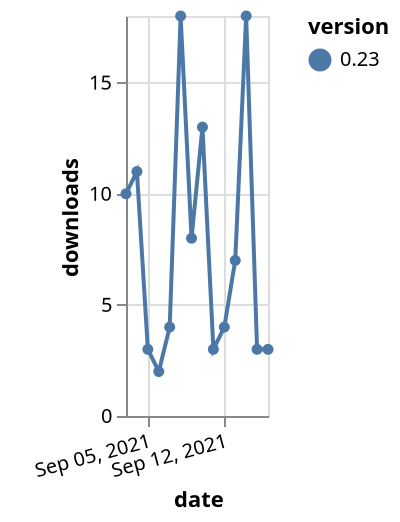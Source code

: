 {"$schema": "https://vega.github.io/schema/vega-lite/v5.json", "description": "A simple bar chart with embedded data.", "data": {"values": [{"date": "2021-09-03", "total": 8615, "delta": 10, "version": "0.23"}, {"date": "2021-09-04", "total": 8626, "delta": 11, "version": "0.23"}, {"date": "2021-09-05", "total": 8629, "delta": 3, "version": "0.23"}, {"date": "2021-09-06", "total": 8631, "delta": 2, "version": "0.23"}, {"date": "2021-09-07", "total": 8635, "delta": 4, "version": "0.23"}, {"date": "2021-09-08", "total": 8653, "delta": 18, "version": "0.23"}, {"date": "2021-09-09", "total": 8661, "delta": 8, "version": "0.23"}, {"date": "2021-09-10", "total": 8674, "delta": 13, "version": "0.23"}, {"date": "2021-09-11", "total": 8677, "delta": 3, "version": "0.23"}, {"date": "2021-09-12", "total": 8681, "delta": 4, "version": "0.23"}, {"date": "2021-09-13", "total": 8688, "delta": 7, "version": "0.23"}, {"date": "2021-09-14", "total": 8706, "delta": 18, "version": "0.23"}, {"date": "2021-09-15", "total": 8709, "delta": 3, "version": "0.23"}, {"date": "2021-09-16", "total": 8712, "delta": 3, "version": "0.23"}]}, "width": "container", "mark": {"type": "line", "point": {"filled": true}}, "encoding": {"x": {"field": "date", "type": "temporal", "timeUnit": "yearmonthdate", "title": "date", "axis": {"labelAngle": -15}}, "y": {"field": "delta", "type": "quantitative", "title": "downloads"}, "color": {"field": "version", "type": "nominal"}, "tooltip": {"field": "delta"}}}